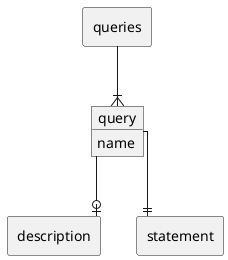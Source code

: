 @startuml
allowmixing
skinparam linetype ortho

rectangle "queries" as p1
rectangle "description" as c1
rectangle "statement" as c2
object "query" as e
e : name
p1 --|{ e
e --o| c1
e --|| c2
@enduml